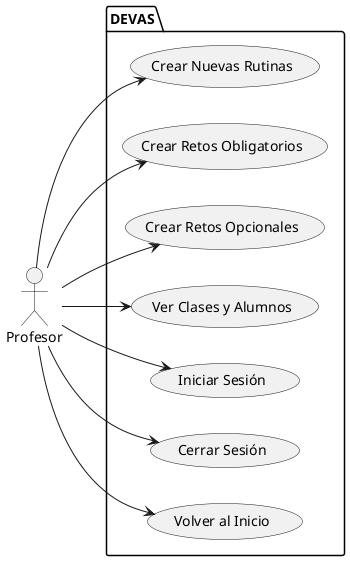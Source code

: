 @startuml
left to right direction

actor Profesor

package DEVAS{
usecase "Crear Nuevas Rutinas" as UC_CrearRutinas
usecase "Crear Retos Obligatorios" as UC_CrearRetosObligatorios
usecase "Crear Retos Opcionales" as UC_CrearRetosOpcionales
usecase "Ver Clases y Alumnos" as UC_VerClasesAlumnos
usecase "Iniciar Sesión" as UC_IniciarSesion
usecase "Cerrar Sesión" as UC_CerrarSesion
usecase "Volver al Inicio" as UC_VolverInicio

Profesor --> UC_CrearRutinas
Profesor --> UC_CrearRetosObligatorios
Profesor --> UC_CrearRetosOpcionales
Profesor --> UC_VerClasesAlumnos
Profesor --> UC_IniciarSesion
Profesor --> UC_CerrarSesion
Profesor --> UC_VolverInicio
}
@enduml
